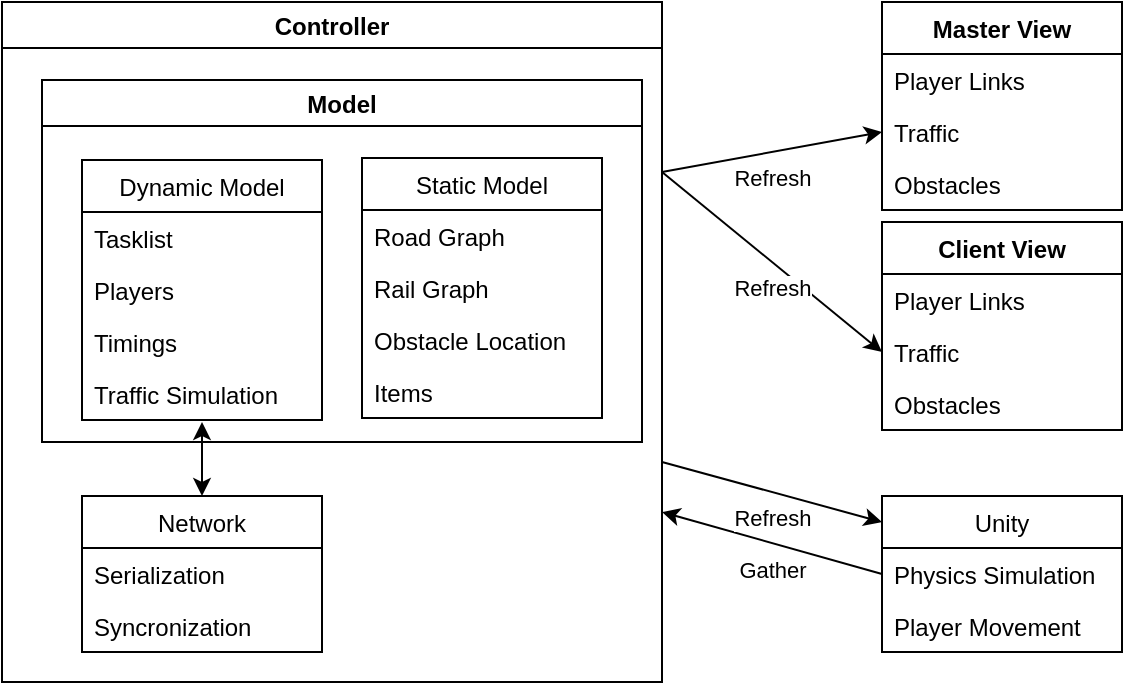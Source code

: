 <mxfile version="15.7.0" type="device"><diagram id="chiKHotdrLIIGSNP8Xuh" name="Page-1"><mxGraphModel dx="1422" dy="798" grid="1" gridSize="10" guides="1" tooltips="1" connect="1" arrows="1" fold="1" page="1" pageScale="1" pageWidth="827" pageHeight="1169" math="0" shadow="0"><root><mxCell id="0"/><mxCell id="1" parent="0"/><mxCell id="QKq8agAtaDeF7nTPc8KH-1" value="Controller" style="swimlane;" parent="1" vertex="1"><mxGeometry x="130" y="260" width="330" height="340" as="geometry"/></mxCell><mxCell id="QKq8agAtaDeF7nTPc8KH-24" value="Model" style="swimlane;" parent="QKq8agAtaDeF7nTPc8KH-1" vertex="1"><mxGeometry x="20" y="39" width="300" height="181" as="geometry"/></mxCell><mxCell id="QKq8agAtaDeF7nTPc8KH-35" value="Dynamic Model" style="swimlane;fontStyle=0;childLayout=stackLayout;horizontal=1;startSize=26;horizontalStack=0;resizeParent=1;resizeParentMax=0;resizeLast=0;collapsible=1;marginBottom=0;" parent="QKq8agAtaDeF7nTPc8KH-24" vertex="1"><mxGeometry x="20" y="40" width="120" height="130" as="geometry"/></mxCell><mxCell id="QKq8agAtaDeF7nTPc8KH-36" value="Tasklist" style="text;strokeColor=none;fillColor=none;align=left;verticalAlign=top;spacingLeft=4;spacingRight=4;overflow=hidden;rotatable=0;points=[[0,0.5],[1,0.5]];portConstraint=eastwest;" parent="QKq8agAtaDeF7nTPc8KH-35" vertex="1"><mxGeometry y="26" width="120" height="26" as="geometry"/></mxCell><mxCell id="QKq8agAtaDeF7nTPc8KH-37" value="Players" style="text;strokeColor=none;fillColor=none;align=left;verticalAlign=top;spacingLeft=4;spacingRight=4;overflow=hidden;rotatable=0;points=[[0,0.5],[1,0.5]];portConstraint=eastwest;" parent="QKq8agAtaDeF7nTPc8KH-35" vertex="1"><mxGeometry y="52" width="120" height="26" as="geometry"/></mxCell><mxCell id="QKq8agAtaDeF7nTPc8KH-38" value="Timings" style="text;strokeColor=none;fillColor=none;align=left;verticalAlign=top;spacingLeft=4;spacingRight=4;overflow=hidden;rotatable=0;points=[[0,0.5],[1,0.5]];portConstraint=eastwest;" parent="QKq8agAtaDeF7nTPc8KH-35" vertex="1"><mxGeometry y="78" width="120" height="26" as="geometry"/></mxCell><mxCell id="QKq8agAtaDeF7nTPc8KH-40" value="Traffic Simulation" style="text;strokeColor=none;fillColor=none;align=left;verticalAlign=top;spacingLeft=4;spacingRight=4;overflow=hidden;rotatable=0;points=[[0,0.5],[1,0.5]];portConstraint=eastwest;" parent="QKq8agAtaDeF7nTPc8KH-35" vertex="1"><mxGeometry y="104" width="120" height="26" as="geometry"/></mxCell><mxCell id="QKq8agAtaDeF7nTPc8KH-61" value="Static Model" style="swimlane;fontStyle=0;childLayout=stackLayout;horizontal=1;startSize=26;horizontalStack=0;resizeParent=1;resizeParentMax=0;resizeLast=0;collapsible=1;marginBottom=0;" parent="QKq8agAtaDeF7nTPc8KH-24" vertex="1"><mxGeometry x="160" y="39" width="120" height="130" as="geometry"/></mxCell><mxCell id="QKq8agAtaDeF7nTPc8KH-62" value="Road Graph" style="text;strokeColor=none;fillColor=none;align=left;verticalAlign=top;spacingLeft=4;spacingRight=4;overflow=hidden;rotatable=0;points=[[0,0.5],[1,0.5]];portConstraint=eastwest;" parent="QKq8agAtaDeF7nTPc8KH-61" vertex="1"><mxGeometry y="26" width="120" height="26" as="geometry"/></mxCell><mxCell id="QKq8agAtaDeF7nTPc8KH-63" value="Rail Graph" style="text;strokeColor=none;fillColor=none;align=left;verticalAlign=top;spacingLeft=4;spacingRight=4;overflow=hidden;rotatable=0;points=[[0,0.5],[1,0.5]];portConstraint=eastwest;" parent="QKq8agAtaDeF7nTPc8KH-61" vertex="1"><mxGeometry y="52" width="120" height="26" as="geometry"/></mxCell><mxCell id="BCe5g5hnXGls0GrkcbXP-1" value="Obstacle Location" style="text;strokeColor=none;fillColor=none;align=left;verticalAlign=top;spacingLeft=4;spacingRight=4;overflow=hidden;rotatable=0;points=[[0,0.5],[1,0.5]];portConstraint=eastwest;" vertex="1" parent="QKq8agAtaDeF7nTPc8KH-61"><mxGeometry y="78" width="120" height="26" as="geometry"/></mxCell><mxCell id="BCe5g5hnXGls0GrkcbXP-2" value="Items" style="text;strokeColor=none;fillColor=none;align=left;verticalAlign=top;spacingLeft=4;spacingRight=4;overflow=hidden;rotatable=0;points=[[0,0.5],[1,0.5]];portConstraint=eastwest;" vertex="1" parent="QKq8agAtaDeF7nTPc8KH-61"><mxGeometry y="104" width="120" height="26" as="geometry"/></mxCell><mxCell id="QKq8agAtaDeF7nTPc8KH-20" value="Network" style="swimlane;fontStyle=0;childLayout=stackLayout;horizontal=1;startSize=26;horizontalStack=0;resizeParent=1;resizeParentMax=0;resizeLast=0;collapsible=1;marginBottom=0;" parent="QKq8agAtaDeF7nTPc8KH-1" vertex="1"><mxGeometry x="40" y="247" width="120" height="78" as="geometry"/></mxCell><mxCell id="QKq8agAtaDeF7nTPc8KH-21" value="Serialization" style="text;strokeColor=none;fillColor=none;align=left;verticalAlign=top;spacingLeft=4;spacingRight=4;overflow=hidden;rotatable=0;points=[[0,0.5],[1,0.5]];portConstraint=eastwest;" parent="QKq8agAtaDeF7nTPc8KH-20" vertex="1"><mxGeometry y="26" width="120" height="26" as="geometry"/></mxCell><mxCell id="QKq8agAtaDeF7nTPc8KH-22" value="Syncronization" style="text;strokeColor=none;fillColor=none;align=left;verticalAlign=top;spacingLeft=4;spacingRight=4;overflow=hidden;rotatable=0;points=[[0,0.5],[1,0.5]];portConstraint=eastwest;" parent="QKq8agAtaDeF7nTPc8KH-20" vertex="1"><mxGeometry y="52" width="120" height="26" as="geometry"/></mxCell><mxCell id="BCe5g5hnXGls0GrkcbXP-21" style="edgeStyle=none;rounded=0;orthogonalLoop=1;jettySize=auto;html=1;startArrow=classic;startFill=1;exitX=0.5;exitY=0;exitDx=0;exitDy=0;" edge="1" parent="QKq8agAtaDeF7nTPc8KH-1" source="QKq8agAtaDeF7nTPc8KH-20"><mxGeometry relative="1" as="geometry"><mxPoint x="100" y="210" as="targetPoint"/></mxGeometry></mxCell><mxCell id="QKq8agAtaDeF7nTPc8KH-9" value="Client View" style="swimlane;fontStyle=1;childLayout=stackLayout;horizontal=1;startSize=26;horizontalStack=0;resizeParent=1;resizeParentMax=0;resizeLast=0;collapsible=1;marginBottom=0;" parent="1" vertex="1"><mxGeometry x="570" y="370" width="120" height="104" as="geometry"/></mxCell><mxCell id="QKq8agAtaDeF7nTPc8KH-18" value="Player Links&#10;" style="text;strokeColor=none;fillColor=none;align=left;verticalAlign=top;spacingLeft=4;spacingRight=4;overflow=hidden;rotatable=0;points=[[0,0.5],[1,0.5]];portConstraint=eastwest;" parent="QKq8agAtaDeF7nTPc8KH-9" vertex="1"><mxGeometry y="26" width="120" height="26" as="geometry"/></mxCell><mxCell id="QKq8agAtaDeF7nTPc8KH-39" value="Traffic" style="text;strokeColor=none;fillColor=none;align=left;verticalAlign=top;spacingLeft=4;spacingRight=4;overflow=hidden;rotatable=0;points=[[0,0.5],[1,0.5]];portConstraint=eastwest;" parent="QKq8agAtaDeF7nTPc8KH-9" vertex="1"><mxGeometry y="52" width="120" height="26" as="geometry"/></mxCell><mxCell id="QKq8agAtaDeF7nTPc8KH-41" value="Obstacles" style="text;strokeColor=none;fillColor=none;align=left;verticalAlign=top;spacingLeft=4;spacingRight=4;overflow=hidden;rotatable=0;points=[[0,0.5],[1,0.5]];portConstraint=eastwest;" parent="QKq8agAtaDeF7nTPc8KH-9" vertex="1"><mxGeometry y="78" width="120" height="26" as="geometry"/></mxCell><mxCell id="QKq8agAtaDeF7nTPc8KH-43" value="Master View" style="swimlane;fontStyle=1;childLayout=stackLayout;horizontal=1;startSize=26;horizontalStack=0;resizeParent=1;resizeParentMax=0;resizeLast=0;collapsible=1;marginBottom=0;" parent="1" vertex="1"><mxGeometry x="570" y="260" width="120" height="104" as="geometry"/></mxCell><mxCell id="QKq8agAtaDeF7nTPc8KH-44" value="Player Links&#10;" style="text;strokeColor=none;fillColor=none;align=left;verticalAlign=top;spacingLeft=4;spacingRight=4;overflow=hidden;rotatable=0;points=[[0,0.5],[1,0.5]];portConstraint=eastwest;" parent="QKq8agAtaDeF7nTPc8KH-43" vertex="1"><mxGeometry y="26" width="120" height="26" as="geometry"/></mxCell><mxCell id="QKq8agAtaDeF7nTPc8KH-45" value="Traffic" style="text;strokeColor=none;fillColor=none;align=left;verticalAlign=top;spacingLeft=4;spacingRight=4;overflow=hidden;rotatable=0;points=[[0,0.5],[1,0.5]];portConstraint=eastwest;" parent="QKq8agAtaDeF7nTPc8KH-43" vertex="1"><mxGeometry y="52" width="120" height="26" as="geometry"/></mxCell><mxCell id="QKq8agAtaDeF7nTPc8KH-46" value="Obstacles" style="text;strokeColor=none;fillColor=none;align=left;verticalAlign=top;spacingLeft=4;spacingRight=4;overflow=hidden;rotatable=0;points=[[0,0.5],[1,0.5]];portConstraint=eastwest;" parent="QKq8agAtaDeF7nTPc8KH-43" vertex="1"><mxGeometry y="78" width="120" height="26" as="geometry"/></mxCell><mxCell id="QKq8agAtaDeF7nTPc8KH-65" value="Refresh" style="endArrow=classic;html=1;entryX=0;entryY=0.5;entryDx=0;entryDy=0;horizontal=1;verticalAlign=top;exitX=1;exitY=0.25;exitDx=0;exitDy=0;" parent="1" target="QKq8agAtaDeF7nTPc8KH-39" edge="1" source="QKq8agAtaDeF7nTPc8KH-1"><mxGeometry width="50" height="50" relative="1" as="geometry"><mxPoint x="460" y="349" as="sourcePoint"/><mxPoint x="440" y="370" as="targetPoint"/></mxGeometry></mxCell><mxCell id="BCe5g5hnXGls0GrkcbXP-11" value="Refresh" style="endArrow=classic;html=1;entryX=0;entryY=0.5;entryDx=0;entryDy=0;horizontal=1;verticalAlign=top;exitX=1;exitY=0.25;exitDx=0;exitDy=0;" edge="1" parent="1" source="QKq8agAtaDeF7nTPc8KH-1" target="QKq8agAtaDeF7nTPc8KH-45"><mxGeometry width="50" height="50" relative="1" as="geometry"><mxPoint x="470" y="359" as="sourcePoint"/><mxPoint x="577" y="479.008" as="targetPoint"/></mxGeometry></mxCell><mxCell id="BCe5g5hnXGls0GrkcbXP-13" value="Unity" style="swimlane;fontStyle=0;childLayout=stackLayout;horizontal=1;startSize=26;horizontalStack=0;resizeParent=1;resizeParentMax=0;resizeLast=0;collapsible=1;marginBottom=0;" vertex="1" parent="1"><mxGeometry x="570" y="507" width="120" height="78" as="geometry"/></mxCell><mxCell id="BCe5g5hnXGls0GrkcbXP-14" value="Physics Simulation" style="text;strokeColor=none;fillColor=none;align=left;verticalAlign=top;spacingLeft=4;spacingRight=4;overflow=hidden;rotatable=0;points=[[0,0.5],[1,0.5]];portConstraint=eastwest;" vertex="1" parent="BCe5g5hnXGls0GrkcbXP-13"><mxGeometry y="26" width="120" height="26" as="geometry"/></mxCell><mxCell id="BCe5g5hnXGls0GrkcbXP-15" value="Player Movement" style="text;strokeColor=none;fillColor=none;align=left;verticalAlign=top;spacingLeft=4;spacingRight=4;overflow=hidden;rotatable=0;points=[[0,0.5],[1,0.5]];portConstraint=eastwest;" vertex="1" parent="BCe5g5hnXGls0GrkcbXP-13"><mxGeometry y="52" width="120" height="26" as="geometry"/></mxCell><mxCell id="BCe5g5hnXGls0GrkcbXP-20" value="Gather" style="endArrow=classic;html=1;entryX=1;entryY=0.75;entryDx=0;entryDy=0;horizontal=1;verticalAlign=top;exitX=0;exitY=0.5;exitDx=0;exitDy=0;" edge="1" parent="1" source="BCe5g5hnXGls0GrkcbXP-14" target="QKq8agAtaDeF7nTPc8KH-1"><mxGeometry width="50" height="50" relative="1" as="geometry"><mxPoint x="450" y="543" as="sourcePoint"/><mxPoint x="560" y="625.5" as="targetPoint"/></mxGeometry></mxCell><mxCell id="BCe5g5hnXGls0GrkcbXP-31" value="Refresh" style="endArrow=classic;html=1;entryX=0;entryY=0.167;entryDx=0;entryDy=0;horizontal=1;verticalAlign=top;exitX=1;exitY=0.25;exitDx=0;exitDy=0;entryPerimeter=0;" edge="1" parent="1" target="BCe5g5hnXGls0GrkcbXP-13"><mxGeometry width="50" height="50" relative="1" as="geometry"><mxPoint x="460" y="490" as="sourcePoint"/><mxPoint x="570" y="580" as="targetPoint"/></mxGeometry></mxCell></root></mxGraphModel></diagram></mxfile>